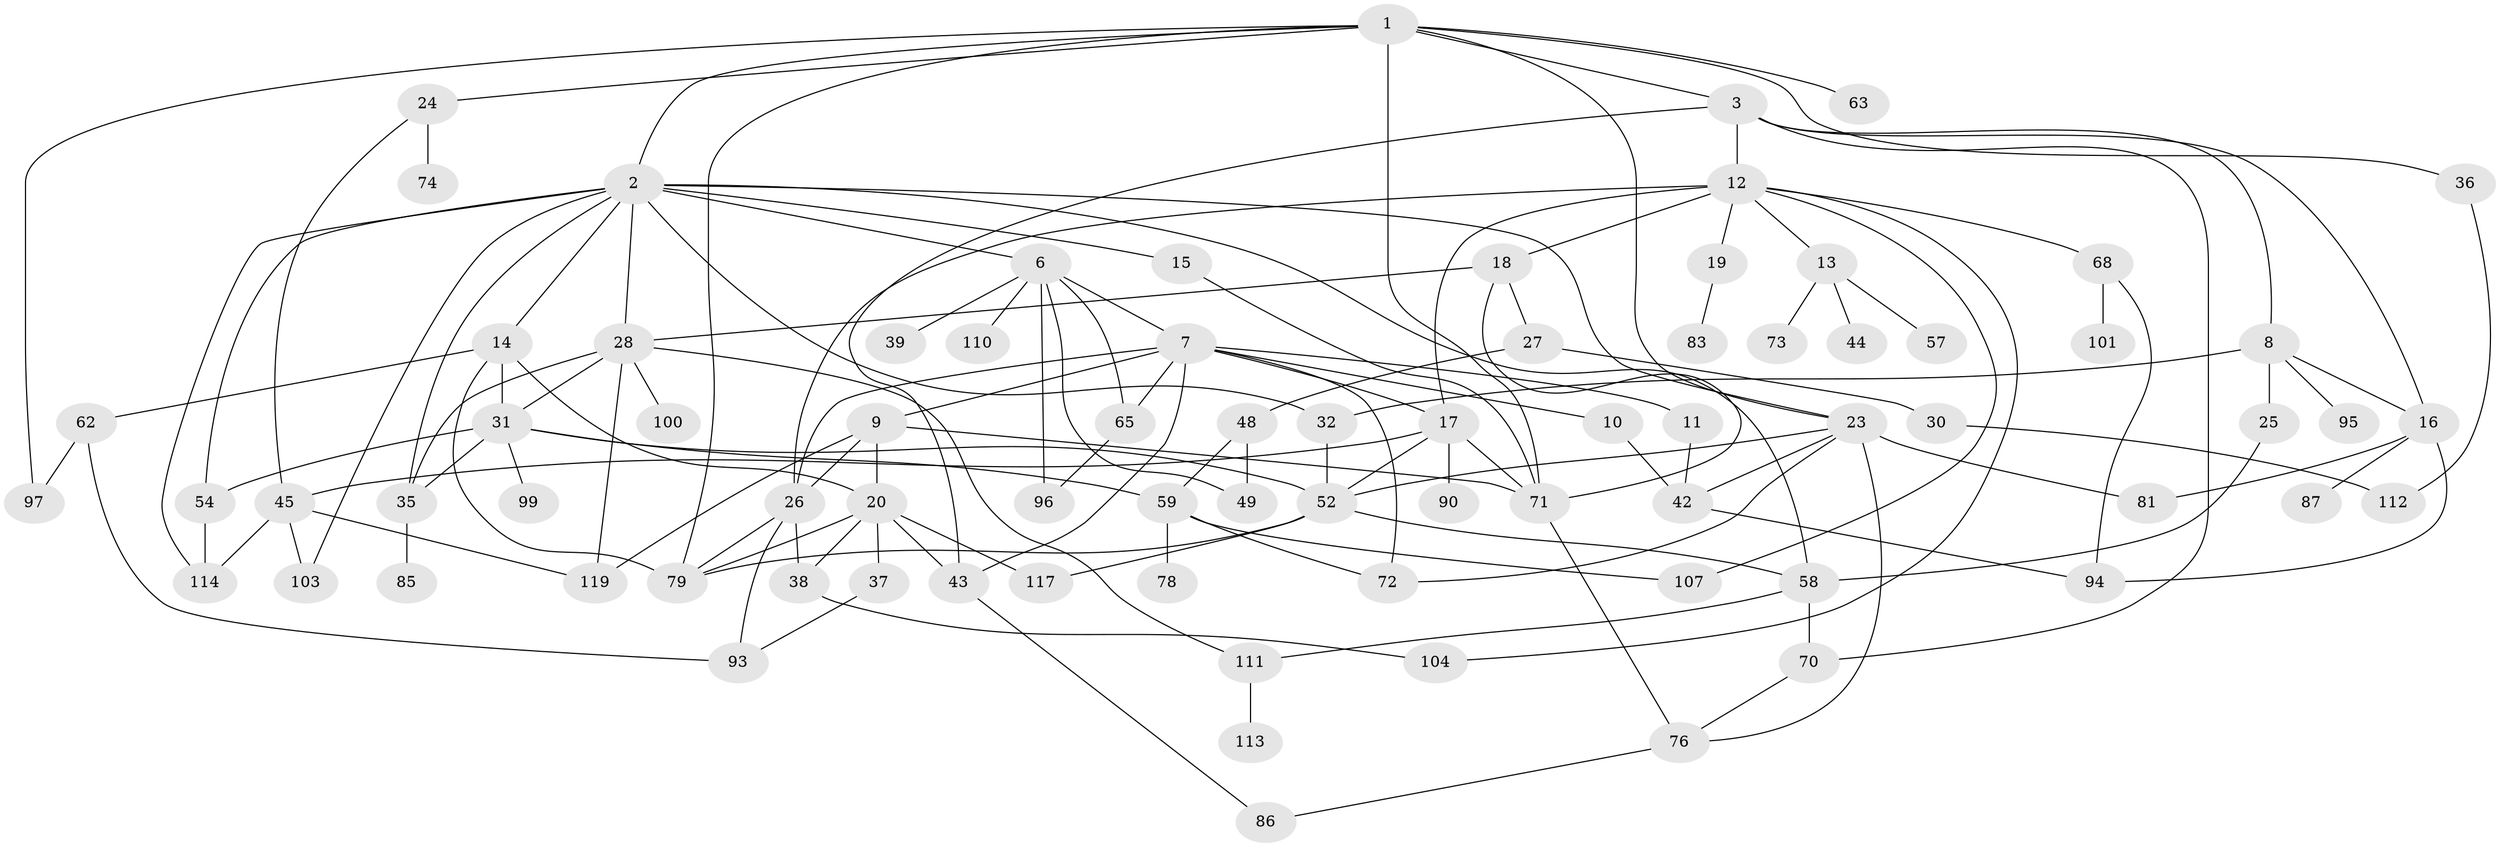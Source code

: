 // original degree distribution, {7: 0.01680672268907563, 10: 0.008403361344537815, 5: 0.058823529411764705, 4: 0.14285714285714285, 3: 0.21008403361344538, 6: 0.058823529411764705, 9: 0.01680672268907563, 2: 0.2857142857142857, 1: 0.20168067226890757}
// Generated by graph-tools (version 1.1) at 2025/10/02/27/25 16:10:51]
// undirected, 79 vertices, 135 edges
graph export_dot {
graph [start="1"]
  node [color=gray90,style=filled];
  1 [super="+51"];
  2 [super="+4"];
  3 [super="+5"];
  6 [super="+75"];
  7 [super="+109"];
  8 [super="+67"];
  9 [super="+64"];
  10;
  11;
  12 [super="+47"];
  13 [super="+22"];
  14 [super="+40"];
  15;
  16 [super="+60"];
  17 [super="+82"];
  18 [super="+29"];
  19 [super="+69"];
  20 [super="+21"];
  23 [super="+61"];
  24;
  25;
  26;
  27 [super="+33"];
  28 [super="+88"];
  30 [super="+41"];
  31 [super="+34"];
  32 [super="+55"];
  35 [super="+77"];
  36;
  37;
  38 [super="+89"];
  39;
  42 [super="+66"];
  43 [super="+50"];
  44;
  45 [super="+46"];
  48 [super="+80"];
  49 [super="+53"];
  52 [super="+56"];
  54;
  57;
  58 [super="+108"];
  59 [super="+118"];
  62 [super="+84"];
  63;
  65 [super="+98"];
  68;
  70 [super="+91"];
  71;
  72;
  73;
  74;
  76 [super="+116"];
  78 [super="+105"];
  79 [super="+92"];
  81;
  83;
  85;
  86 [super="+102"];
  87;
  90;
  93 [super="+106"];
  94;
  95;
  96;
  97;
  99;
  100;
  101;
  103 [super="+115"];
  104;
  107;
  110;
  111;
  112;
  113;
  114;
  117;
  119;
  1 -- 2;
  1 -- 3;
  1 -- 24;
  1 -- 36;
  1 -- 79;
  1 -- 23;
  1 -- 63;
  1 -- 97;
  1 -- 71;
  2 -- 14;
  2 -- 15;
  2 -- 23;
  2 -- 28;
  2 -- 103;
  2 -- 114;
  2 -- 54;
  2 -- 32;
  2 -- 35;
  2 -- 58;
  2 -- 6;
  3 -- 8;
  3 -- 70;
  3 -- 43;
  3 -- 16;
  3 -- 12;
  6 -- 7;
  6 -- 39;
  6 -- 49;
  6 -- 96;
  6 -- 65;
  6 -- 110;
  7 -- 9;
  7 -- 10;
  7 -- 11;
  7 -- 65;
  7 -- 26;
  7 -- 72;
  7 -- 43;
  7 -- 17;
  8 -- 25;
  8 -- 32 [weight=2];
  8 -- 95;
  8 -- 16;
  9 -- 71;
  9 -- 26;
  9 -- 119;
  9 -- 20;
  10 -- 42;
  11 -- 42;
  12 -- 13;
  12 -- 17;
  12 -- 18;
  12 -- 19;
  12 -- 26;
  12 -- 68;
  12 -- 107;
  12 -- 104;
  13 -- 73;
  13 -- 44;
  13 -- 57;
  14 -- 20;
  14 -- 31;
  14 -- 62;
  14 -- 79;
  15 -- 71;
  16 -- 87;
  16 -- 81;
  16 -- 94;
  17 -- 90;
  17 -- 52;
  17 -- 71;
  17 -- 45;
  18 -- 27;
  18 -- 28;
  18 -- 71;
  19 -- 83;
  20 -- 37;
  20 -- 38;
  20 -- 117;
  20 -- 43 [weight=2];
  20 -- 79;
  23 -- 81;
  23 -- 72;
  23 -- 42;
  23 -- 76;
  23 -- 52;
  24 -- 45;
  24 -- 74;
  25 -- 58;
  26 -- 93;
  26 -- 38;
  26 -- 79;
  27 -- 30;
  27 -- 48;
  28 -- 119;
  28 -- 35;
  28 -- 100;
  28 -- 111;
  28 -- 31;
  30 -- 112;
  31 -- 99;
  31 -- 52;
  31 -- 54;
  31 -- 59;
  31 -- 35;
  32 -- 52;
  35 -- 85;
  36 -- 112;
  37 -- 93;
  38 -- 104;
  42 -- 94;
  43 -- 86;
  45 -- 119;
  45 -- 114;
  45 -- 103;
  48 -- 49;
  48 -- 59;
  52 -- 117;
  52 -- 58;
  52 -- 79;
  54 -- 114;
  58 -- 111;
  58 -- 70;
  59 -- 78;
  59 -- 107;
  59 -- 72;
  62 -- 97;
  62 -- 93;
  65 -- 96;
  68 -- 101;
  68 -- 94;
  70 -- 76;
  71 -- 76;
  76 -- 86;
  111 -- 113;
}
